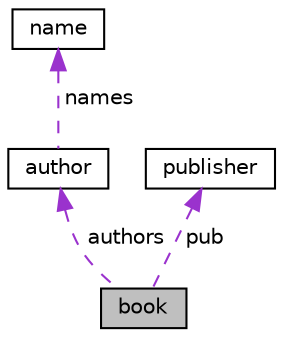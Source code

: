 digraph "book"
{
  edge [fontname="Helvetica",fontsize="10",labelfontname="Helvetica",labelfontsize="10"];
  node [fontname="Helvetica",fontsize="10",shape=record];
  Node1 [label="book",height=0.2,width=0.4,color="black", fillcolor="grey75", style="filled", fontcolor="black"];
  Node2 -> Node1 [dir="back",color="darkorchid3",fontsize="10",style="dashed",label=" authors" ,fontname="Helvetica"];
  Node2 [label="author",height=0.2,width=0.4,color="black", fillcolor="white", style="filled",URL="$structauthor.html",tooltip="Author data structure contains an array of names and the total in the array. "];
  Node3 -> Node2 [dir="back",color="darkorchid3",fontsize="10",style="dashed",label=" names" ,fontname="Helvetica"];
  Node3 [label="name",height=0.2,width=0.4,color="black", fillcolor="white", style="filled",URL="$structname.html",tooltip="Name data structure contains the first and last name. "];
  Node4 -> Node1 [dir="back",color="darkorchid3",fontsize="10",style="dashed",label=" pub" ,fontname="Helvetica"];
  Node4 [label="publisher",height=0.2,width=0.4,color="black", fillcolor="white", style="filled",URL="$structpublisher.html",tooltip="The publisher data structure. "];
}
